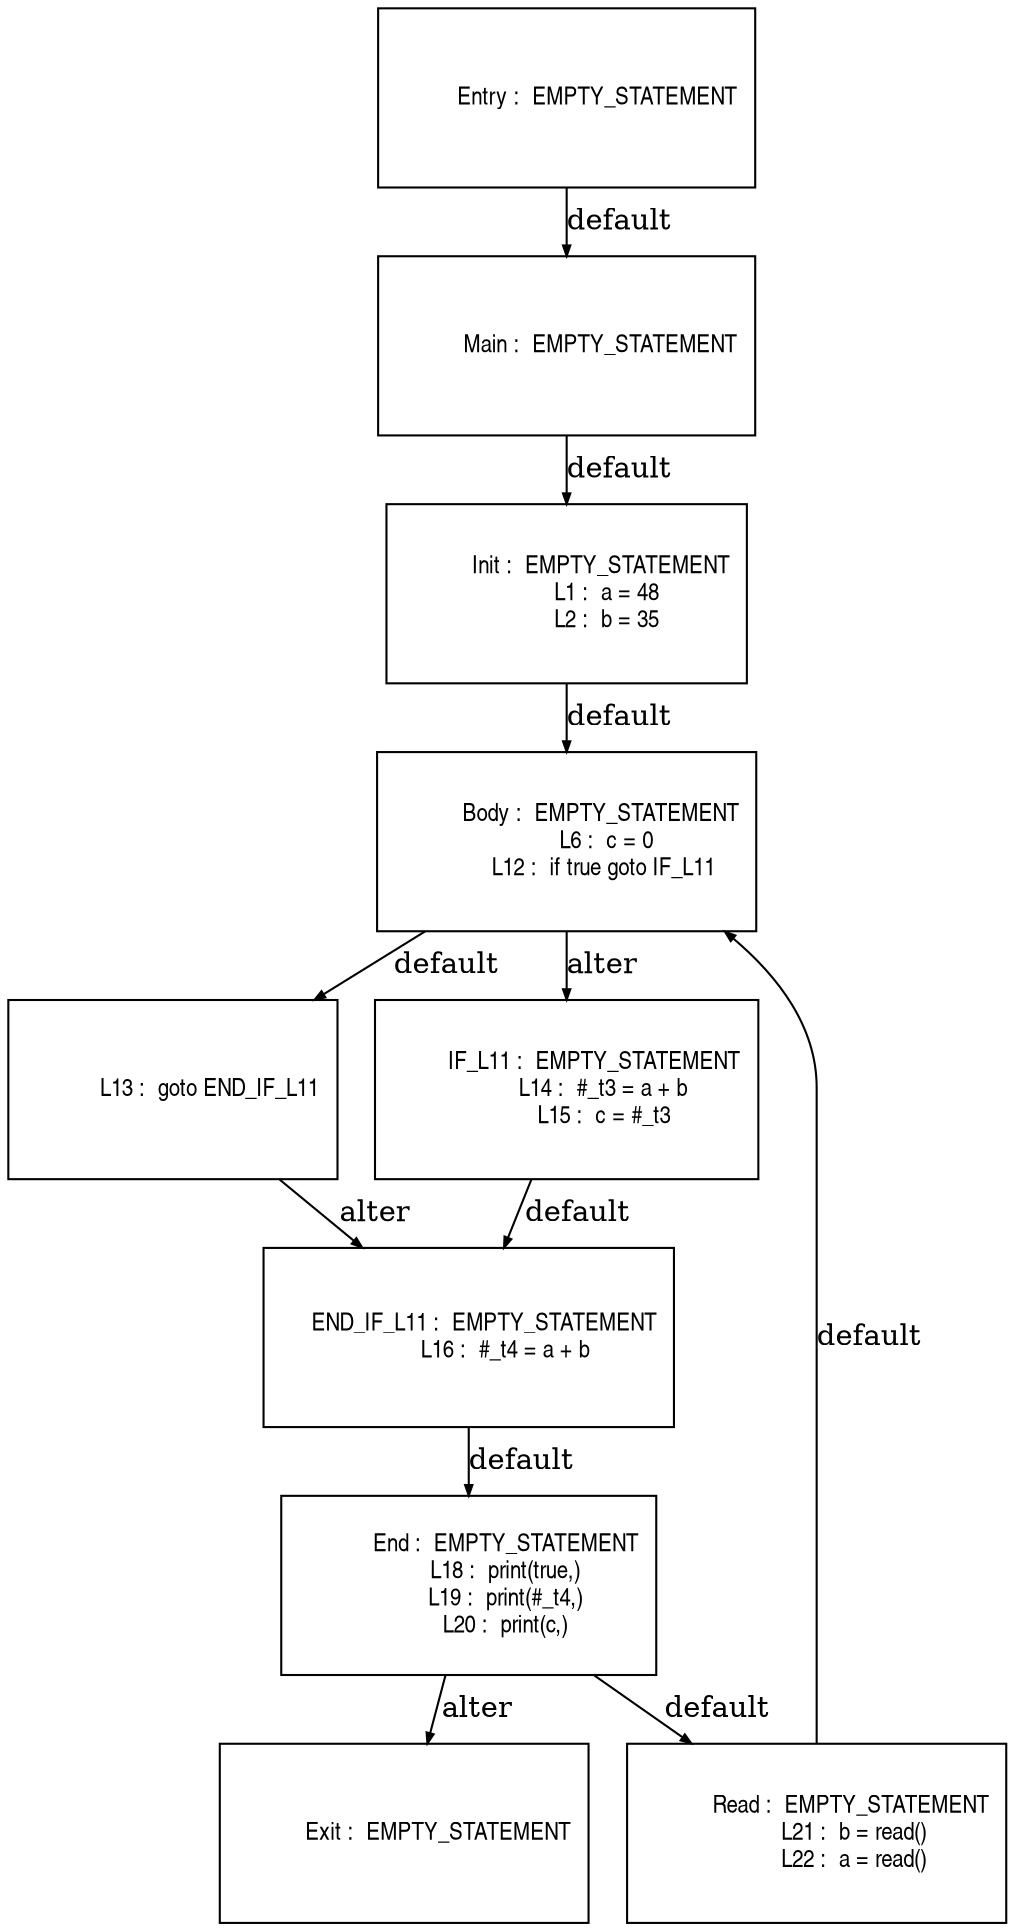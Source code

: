 digraph G {
  ranksep=.25;
  edge [arrowsize=.5]
  node [shape=rectangle, fontname="ArialNarrow",
        fontsize=12,  height=1.2];
  "           Main :  EMPTY_STATEMENT
"; "           Init :  EMPTY_STATEMENT
             L1 :  a = 48
             L2 :  b = 35
"; "           Body :  EMPTY_STATEMENT
             L6 :  c = 0
            L12 :  if true goto IF_L11
"; "            L13 :  goto END_IF_L11
"; "         IF_L11 :  EMPTY_STATEMENT
            L14 :  #_t3 = a + b
            L15 :  c = #_t3
"; "     END_IF_L11 :  EMPTY_STATEMENT
            L16 :  #_t4 = a + b
"; "          Entry :  EMPTY_STATEMENT
"; "            End :  EMPTY_STATEMENT
            L18 :  print(true,)
            L19 :  print(#_t4,)
            L20 :  print(c,)
"; "           Exit :  EMPTY_STATEMENT
"; "           Read :  EMPTY_STATEMENT
            L21 :  b = read()
            L22 :  a = read()
"; 
  "           Main :  EMPTY_STATEMENT
" -> "           Init :  EMPTY_STATEMENT
             L1 :  a = 48
             L2 :  b = 35
"  [label="default"];
  "           Init :  EMPTY_STATEMENT
             L1 :  a = 48
             L2 :  b = 35
" -> "           Body :  EMPTY_STATEMENT
             L6 :  c = 0
            L12 :  if true goto IF_L11
"  [label="default"];
  "           Body :  EMPTY_STATEMENT
             L6 :  c = 0
            L12 :  if true goto IF_L11
" -> "            L13 :  goto END_IF_L11
"  [label="default"];
  "           Body :  EMPTY_STATEMENT
             L6 :  c = 0
            L12 :  if true goto IF_L11
" -> "         IF_L11 :  EMPTY_STATEMENT
            L14 :  #_t3 = a + b
            L15 :  c = #_t3
"  [label="alter"];
  "            L13 :  goto END_IF_L11
" -> "     END_IF_L11 :  EMPTY_STATEMENT
            L16 :  #_t4 = a + b
"  [label="alter"];
  "         IF_L11 :  EMPTY_STATEMENT
            L14 :  #_t3 = a + b
            L15 :  c = #_t3
" -> "     END_IF_L11 :  EMPTY_STATEMENT
            L16 :  #_t4 = a + b
"  [label="default"];
  "     END_IF_L11 :  EMPTY_STATEMENT
            L16 :  #_t4 = a + b
" -> "            End :  EMPTY_STATEMENT
            L18 :  print(true,)
            L19 :  print(#_t4,)
            L20 :  print(c,)
"  [label="default"];
  "          Entry :  EMPTY_STATEMENT
" -> "           Main :  EMPTY_STATEMENT
"  [label="default"];
  "            End :  EMPTY_STATEMENT
            L18 :  print(true,)
            L19 :  print(#_t4,)
            L20 :  print(c,)
" -> "           Read :  EMPTY_STATEMENT
            L21 :  b = read()
            L22 :  a = read()
"  [label="default"];
  "            End :  EMPTY_STATEMENT
            L18 :  print(true,)
            L19 :  print(#_t4,)
            L20 :  print(c,)
" -> "           Exit :  EMPTY_STATEMENT
"  [label="alter"];
  "           Read :  EMPTY_STATEMENT
            L21 :  b = read()
            L22 :  a = read()
" -> "           Body :  EMPTY_STATEMENT
             L6 :  c = 0
            L12 :  if true goto IF_L11
"  [label="default"];
}
